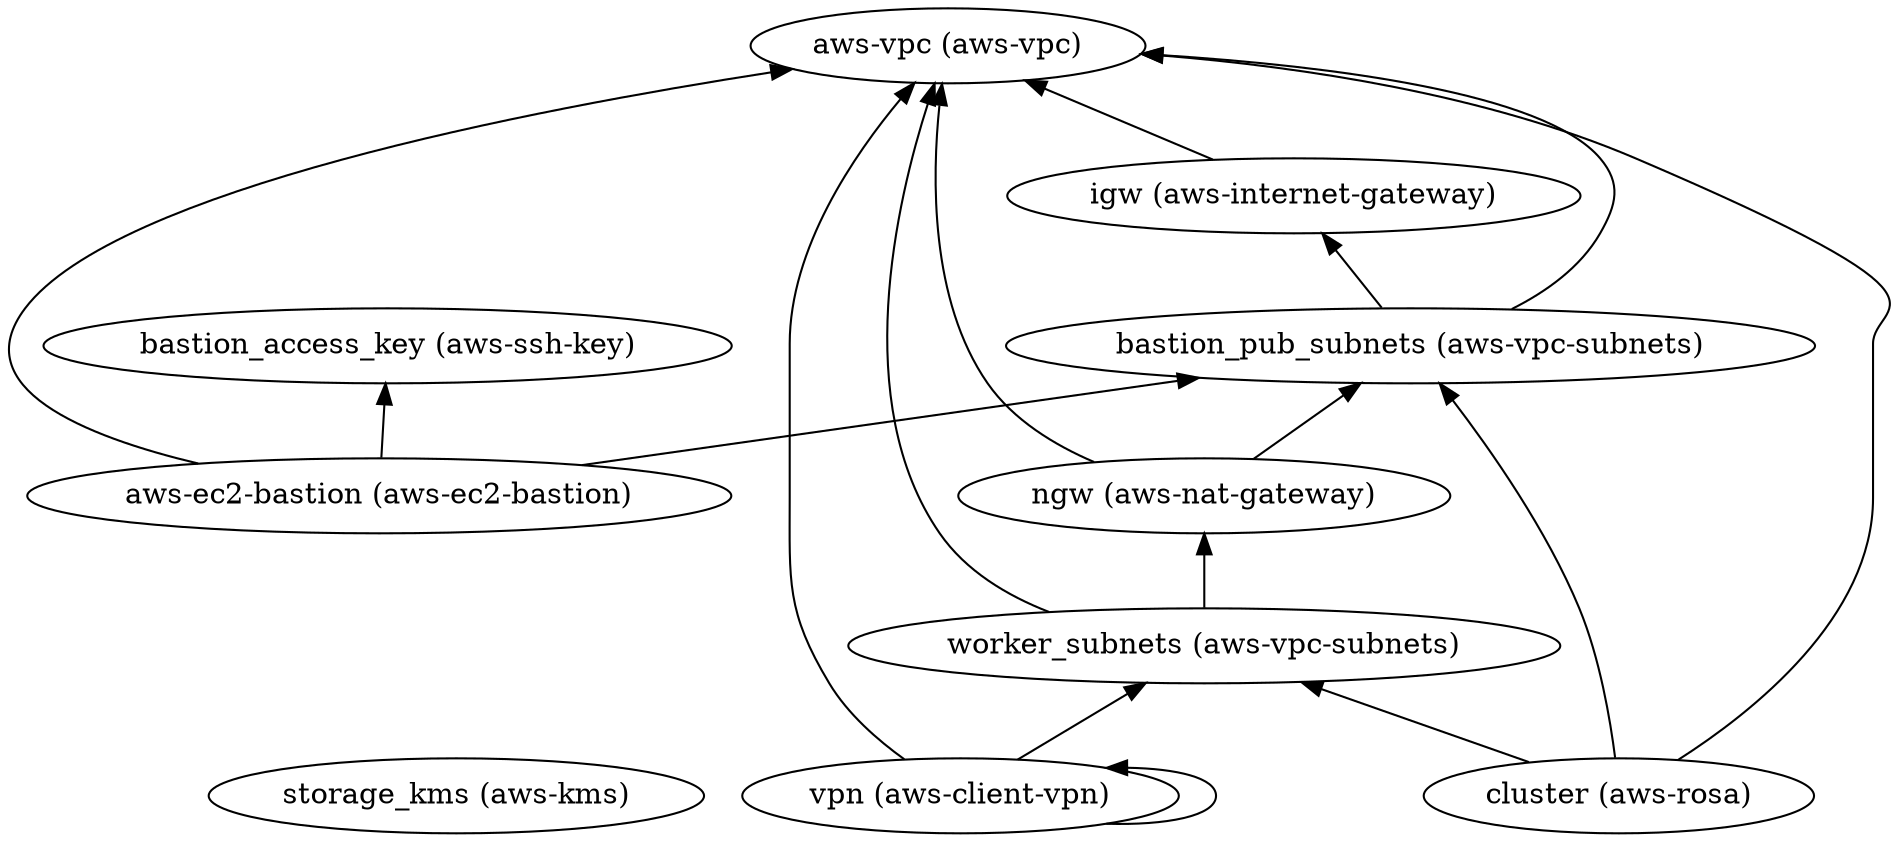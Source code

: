 digraph {
    rankdir="BT"
    "storage_kms (aws-kms)"
"bastion_access_key (aws-ssh-key)"
"aws-vpc (aws-vpc)"
"igw (aws-internet-gateway)" -> "aws-vpc (aws-vpc)"
"igw (aws-internet-gateway)"
"bastion_pub_subnets (aws-vpc-subnets)" -> "aws-vpc (aws-vpc)"
"bastion_pub_subnets (aws-vpc-subnets)" -> "igw (aws-internet-gateway)"
"bastion_pub_subnets (aws-vpc-subnets)"
"worker_subnets (aws-vpc-subnets)" -> "aws-vpc (aws-vpc)"
"worker_subnets (aws-vpc-subnets)" -> "ngw (aws-nat-gateway)"
"worker_subnets (aws-vpc-subnets)"
"ngw (aws-nat-gateway)" -> "aws-vpc (aws-vpc)"
"ngw (aws-nat-gateway)" -> "bastion_pub_subnets (aws-vpc-subnets)"
"ngw (aws-nat-gateway)"
"vpn (aws-client-vpn)" -> "aws-vpc (aws-vpc)"
"vpn (aws-client-vpn)" -> "worker_subnets (aws-vpc-subnets)"
"vpn (aws-client-vpn)" -> "vpn (aws-client-vpn)"
"vpn (aws-client-vpn)"
"aws-ec2-bastion (aws-ec2-bastion)" -> "bastion_access_key (aws-ssh-key)"
"aws-ec2-bastion (aws-ec2-bastion)" -> "aws-vpc (aws-vpc)"
"aws-ec2-bastion (aws-ec2-bastion)" -> "bastion_pub_subnets (aws-vpc-subnets)"
"aws-ec2-bastion (aws-ec2-bastion)"
"cluster (aws-rosa)" -> "aws-vpc (aws-vpc)"
"cluster (aws-rosa)" -> "bastion_pub_subnets (aws-vpc-subnets)"
"cluster (aws-rosa)" -> "worker_subnets (aws-vpc-subnets)"
"cluster (aws-rosa)"
  }